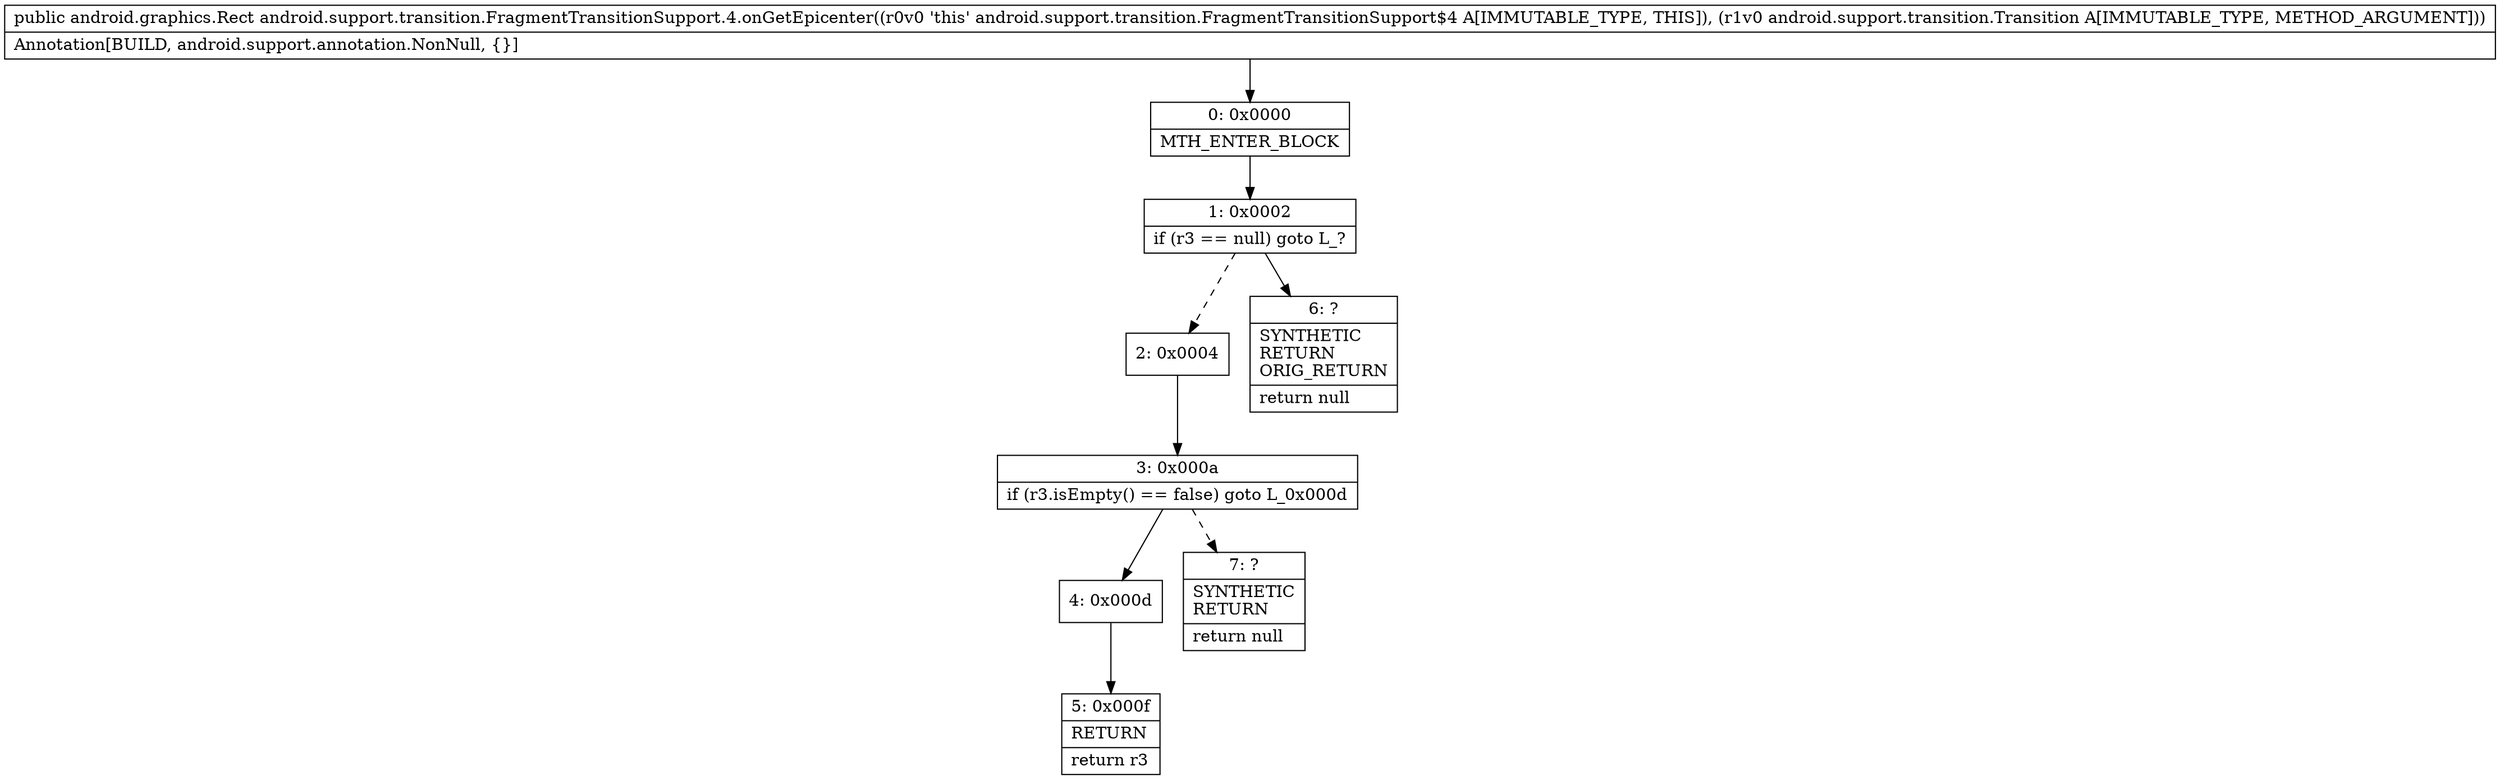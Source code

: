 digraph "CFG forandroid.support.transition.FragmentTransitionSupport.4.onGetEpicenter(Landroid\/support\/transition\/Transition;)Landroid\/graphics\/Rect;" {
Node_0 [shape=record,label="{0\:\ 0x0000|MTH_ENTER_BLOCK\l}"];
Node_1 [shape=record,label="{1\:\ 0x0002|if (r3 == null) goto L_?\l}"];
Node_2 [shape=record,label="{2\:\ 0x0004}"];
Node_3 [shape=record,label="{3\:\ 0x000a|if (r3.isEmpty() == false) goto L_0x000d\l}"];
Node_4 [shape=record,label="{4\:\ 0x000d}"];
Node_5 [shape=record,label="{5\:\ 0x000f|RETURN\l|return r3\l}"];
Node_6 [shape=record,label="{6\:\ ?|SYNTHETIC\lRETURN\lORIG_RETURN\l|return null\l}"];
Node_7 [shape=record,label="{7\:\ ?|SYNTHETIC\lRETURN\l|return null\l}"];
MethodNode[shape=record,label="{public android.graphics.Rect android.support.transition.FragmentTransitionSupport.4.onGetEpicenter((r0v0 'this' android.support.transition.FragmentTransitionSupport$4 A[IMMUTABLE_TYPE, THIS]), (r1v0 android.support.transition.Transition A[IMMUTABLE_TYPE, METHOD_ARGUMENT]))  | Annotation[BUILD, android.support.annotation.NonNull, \{\}]\l}"];
MethodNode -> Node_0;
Node_0 -> Node_1;
Node_1 -> Node_2[style=dashed];
Node_1 -> Node_6;
Node_2 -> Node_3;
Node_3 -> Node_4;
Node_3 -> Node_7[style=dashed];
Node_4 -> Node_5;
}

